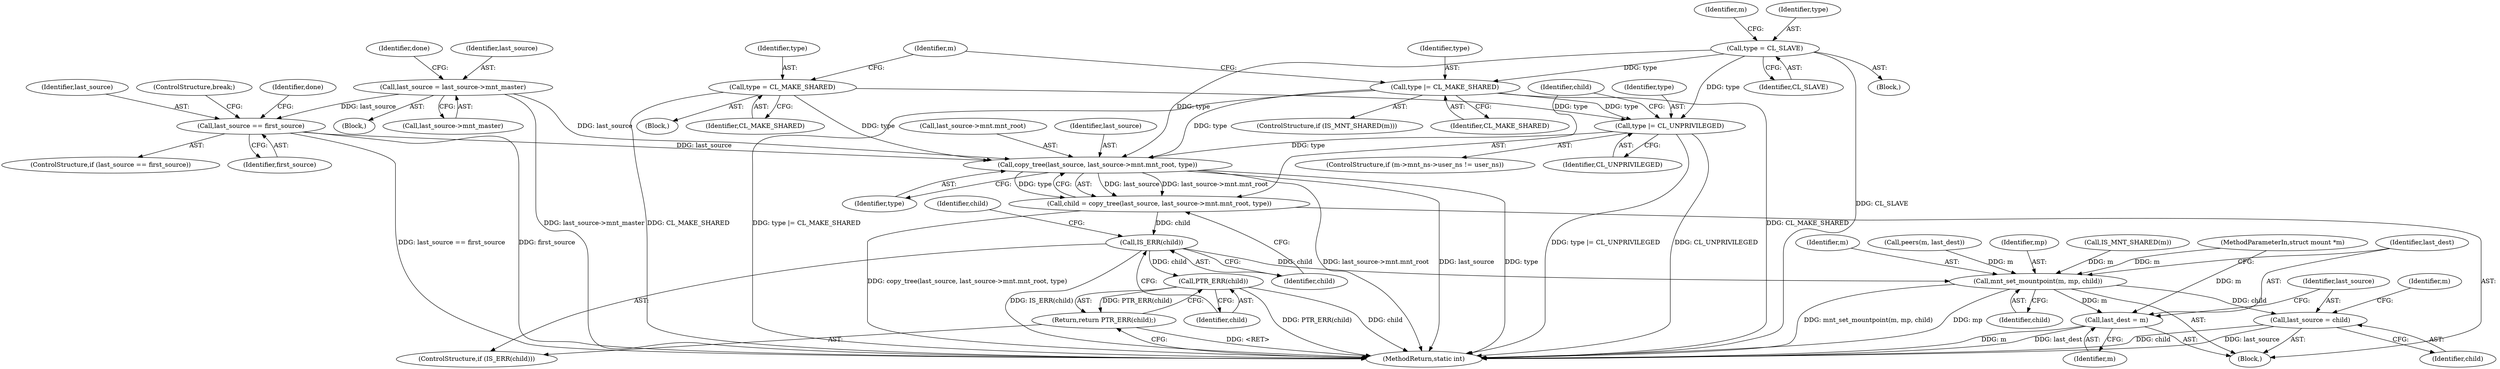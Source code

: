 digraph "0_linux_d29216842a85c7970c536108e093963f02714498_5@API" {
"1000217" [label="(Call,copy_tree(last_source, last_source->mnt.mnt_root, type))"];
"1000188" [label="(Call,last_source = last_source->mnt_master)"];
"1000170" [label="(Call,last_source == first_source)"];
"1000132" [label="(Call,type = CL_MAKE_SHARED)"];
"1000212" [label="(Call,type |= CL_UNPRIVILEGED)"];
"1000195" [label="(Call,type = CL_SLAVE)"];
"1000201" [label="(Call,type |= CL_MAKE_SHARED)"];
"1000215" [label="(Call,child = copy_tree(last_source, last_source->mnt.mnt_root, type))"];
"1000226" [label="(Call,IS_ERR(child))"];
"1000229" [label="(Call,PTR_ERR(child))"];
"1000228" [label="(Return,return PTR_ERR(child);)"];
"1000238" [label="(Call,mnt_set_mountpoint(m, mp, child))"];
"1000242" [label="(Call,last_dest = m)"];
"1000245" [label="(Call,last_source = child)"];
"1000240" [label="(Identifier,mp)"];
"1000105" [label="(MethodParameterIn,struct mount *m)"];
"1000189" [label="(Identifier,last_source)"];
"1000238" [label="(Call,mnt_set_mountpoint(m, mp, child))"];
"1000219" [label="(Call,last_source->mnt.mnt_root)"];
"1000171" [label="(Identifier,last_source)"];
"1000195" [label="(Call,type = CL_SLAVE)"];
"1000202" [label="(Identifier,type)"];
"1000216" [label="(Identifier,child)"];
"1000251" [label="(Identifier,m)"];
"1000131" [label="(Block,)"];
"1000136" [label="(Block,)"];
"1000198" [label="(ControlStructure,if (IS_MNT_SHARED(m)))"];
"1000200" [label="(Identifier,m)"];
"1000197" [label="(Identifier,CL_SLAVE)"];
"1000230" [label="(Identifier,child)"];
"1000169" [label="(ControlStructure,if (last_source == first_source))"];
"1000273" [label="(MethodReturn,static int)"];
"1000227" [label="(Identifier,child)"];
"1000128" [label="(Call,peers(m, last_dest))"];
"1000170" [label="(Call,last_source == first_source)"];
"1000228" [label="(Return,return PTR_ERR(child);)"];
"1000134" [label="(Identifier,CL_MAKE_SHARED)"];
"1000224" [label="(Identifier,type)"];
"1000133" [label="(Identifier,type)"];
"1000201" [label="(Call,type |= CL_MAKE_SHARED)"];
"1000204" [label="(ControlStructure,if (m->mnt_ns->user_ns != user_ns))"];
"1000212" [label="(Call,type |= CL_UNPRIVILEGED)"];
"1000208" [label="(Identifier,m)"];
"1000196" [label="(Identifier,type)"];
"1000218" [label="(Identifier,last_source)"];
"1000226" [label="(Call,IS_ERR(child))"];
"1000188" [label="(Call,last_source = last_source->mnt_master)"];
"1000194" [label="(Identifier,done)"];
"1000247" [label="(Identifier,child)"];
"1000214" [label="(Identifier,CL_UNPRIVILEGED)"];
"1000215" [label="(Call,child = copy_tree(last_source, last_source->mnt.mnt_root, type))"];
"1000234" [label="(Identifier,child)"];
"1000173" [label="(ControlStructure,break;)"];
"1000203" [label="(Identifier,CL_MAKE_SHARED)"];
"1000245" [label="(Call,last_source = child)"];
"1000246" [label="(Identifier,last_source)"];
"1000213" [label="(Identifier,type)"];
"1000162" [label="(Block,)"];
"1000244" [label="(Identifier,m)"];
"1000225" [label="(ControlStructure,if (IS_ERR(child)))"];
"1000190" [label="(Call,last_source->mnt_master)"];
"1000243" [label="(Identifier,last_dest)"];
"1000175" [label="(Identifier,done)"];
"1000242" [label="(Call,last_dest = m)"];
"1000241" [label="(Identifier,child)"];
"1000199" [label="(Call,IS_MNT_SHARED(m))"];
"1000229" [label="(Call,PTR_ERR(child))"];
"1000217" [label="(Call,copy_tree(last_source, last_source->mnt.mnt_root, type))"];
"1000106" [label="(Block,)"];
"1000172" [label="(Identifier,first_source)"];
"1000132" [label="(Call,type = CL_MAKE_SHARED)"];
"1000239" [label="(Identifier,m)"];
"1000217" -> "1000215"  [label="AST: "];
"1000217" -> "1000224"  [label="CFG: "];
"1000218" -> "1000217"  [label="AST: "];
"1000219" -> "1000217"  [label="AST: "];
"1000224" -> "1000217"  [label="AST: "];
"1000215" -> "1000217"  [label="CFG: "];
"1000217" -> "1000273"  [label="DDG: last_source->mnt.mnt_root"];
"1000217" -> "1000273"  [label="DDG: last_source"];
"1000217" -> "1000273"  [label="DDG: type"];
"1000217" -> "1000215"  [label="DDG: last_source"];
"1000217" -> "1000215"  [label="DDG: last_source->mnt.mnt_root"];
"1000217" -> "1000215"  [label="DDG: type"];
"1000188" -> "1000217"  [label="DDG: last_source"];
"1000170" -> "1000217"  [label="DDG: last_source"];
"1000132" -> "1000217"  [label="DDG: type"];
"1000212" -> "1000217"  [label="DDG: type"];
"1000195" -> "1000217"  [label="DDG: type"];
"1000201" -> "1000217"  [label="DDG: type"];
"1000188" -> "1000162"  [label="AST: "];
"1000188" -> "1000190"  [label="CFG: "];
"1000189" -> "1000188"  [label="AST: "];
"1000190" -> "1000188"  [label="AST: "];
"1000194" -> "1000188"  [label="CFG: "];
"1000188" -> "1000273"  [label="DDG: last_source->mnt_master"];
"1000188" -> "1000170"  [label="DDG: last_source"];
"1000170" -> "1000169"  [label="AST: "];
"1000170" -> "1000172"  [label="CFG: "];
"1000171" -> "1000170"  [label="AST: "];
"1000172" -> "1000170"  [label="AST: "];
"1000173" -> "1000170"  [label="CFG: "];
"1000175" -> "1000170"  [label="CFG: "];
"1000170" -> "1000273"  [label="DDG: first_source"];
"1000170" -> "1000273"  [label="DDG: last_source == first_source"];
"1000132" -> "1000131"  [label="AST: "];
"1000132" -> "1000134"  [label="CFG: "];
"1000133" -> "1000132"  [label="AST: "];
"1000134" -> "1000132"  [label="AST: "];
"1000208" -> "1000132"  [label="CFG: "];
"1000132" -> "1000273"  [label="DDG: CL_MAKE_SHARED"];
"1000132" -> "1000212"  [label="DDG: type"];
"1000212" -> "1000204"  [label="AST: "];
"1000212" -> "1000214"  [label="CFG: "];
"1000213" -> "1000212"  [label="AST: "];
"1000214" -> "1000212"  [label="AST: "];
"1000216" -> "1000212"  [label="CFG: "];
"1000212" -> "1000273"  [label="DDG: CL_UNPRIVILEGED"];
"1000212" -> "1000273"  [label="DDG: type |= CL_UNPRIVILEGED"];
"1000195" -> "1000212"  [label="DDG: type"];
"1000201" -> "1000212"  [label="DDG: type"];
"1000195" -> "1000136"  [label="AST: "];
"1000195" -> "1000197"  [label="CFG: "];
"1000196" -> "1000195"  [label="AST: "];
"1000197" -> "1000195"  [label="AST: "];
"1000200" -> "1000195"  [label="CFG: "];
"1000195" -> "1000273"  [label="DDG: CL_SLAVE"];
"1000195" -> "1000201"  [label="DDG: type"];
"1000201" -> "1000198"  [label="AST: "];
"1000201" -> "1000203"  [label="CFG: "];
"1000202" -> "1000201"  [label="AST: "];
"1000203" -> "1000201"  [label="AST: "];
"1000208" -> "1000201"  [label="CFG: "];
"1000201" -> "1000273"  [label="DDG: type |= CL_MAKE_SHARED"];
"1000201" -> "1000273"  [label="DDG: CL_MAKE_SHARED"];
"1000215" -> "1000106"  [label="AST: "];
"1000216" -> "1000215"  [label="AST: "];
"1000227" -> "1000215"  [label="CFG: "];
"1000215" -> "1000273"  [label="DDG: copy_tree(last_source, last_source->mnt.mnt_root, type)"];
"1000215" -> "1000226"  [label="DDG: child"];
"1000226" -> "1000225"  [label="AST: "];
"1000226" -> "1000227"  [label="CFG: "];
"1000227" -> "1000226"  [label="AST: "];
"1000230" -> "1000226"  [label="CFG: "];
"1000234" -> "1000226"  [label="CFG: "];
"1000226" -> "1000273"  [label="DDG: IS_ERR(child)"];
"1000226" -> "1000229"  [label="DDG: child"];
"1000226" -> "1000238"  [label="DDG: child"];
"1000229" -> "1000228"  [label="AST: "];
"1000229" -> "1000230"  [label="CFG: "];
"1000230" -> "1000229"  [label="AST: "];
"1000228" -> "1000229"  [label="CFG: "];
"1000229" -> "1000273"  [label="DDG: PTR_ERR(child)"];
"1000229" -> "1000273"  [label="DDG: child"];
"1000229" -> "1000228"  [label="DDG: PTR_ERR(child)"];
"1000228" -> "1000225"  [label="AST: "];
"1000273" -> "1000228"  [label="CFG: "];
"1000228" -> "1000273"  [label="DDG: <RET>"];
"1000238" -> "1000106"  [label="AST: "];
"1000238" -> "1000241"  [label="CFG: "];
"1000239" -> "1000238"  [label="AST: "];
"1000240" -> "1000238"  [label="AST: "];
"1000241" -> "1000238"  [label="AST: "];
"1000243" -> "1000238"  [label="CFG: "];
"1000238" -> "1000273"  [label="DDG: mp"];
"1000238" -> "1000273"  [label="DDG: mnt_set_mountpoint(m, mp, child)"];
"1000199" -> "1000238"  [label="DDG: m"];
"1000128" -> "1000238"  [label="DDG: m"];
"1000105" -> "1000238"  [label="DDG: m"];
"1000238" -> "1000242"  [label="DDG: m"];
"1000238" -> "1000245"  [label="DDG: child"];
"1000242" -> "1000106"  [label="AST: "];
"1000242" -> "1000244"  [label="CFG: "];
"1000243" -> "1000242"  [label="AST: "];
"1000244" -> "1000242"  [label="AST: "];
"1000246" -> "1000242"  [label="CFG: "];
"1000242" -> "1000273"  [label="DDG: m"];
"1000242" -> "1000273"  [label="DDG: last_dest"];
"1000105" -> "1000242"  [label="DDG: m"];
"1000245" -> "1000106"  [label="AST: "];
"1000245" -> "1000247"  [label="CFG: "];
"1000246" -> "1000245"  [label="AST: "];
"1000247" -> "1000245"  [label="AST: "];
"1000251" -> "1000245"  [label="CFG: "];
"1000245" -> "1000273"  [label="DDG: last_source"];
"1000245" -> "1000273"  [label="DDG: child"];
}

